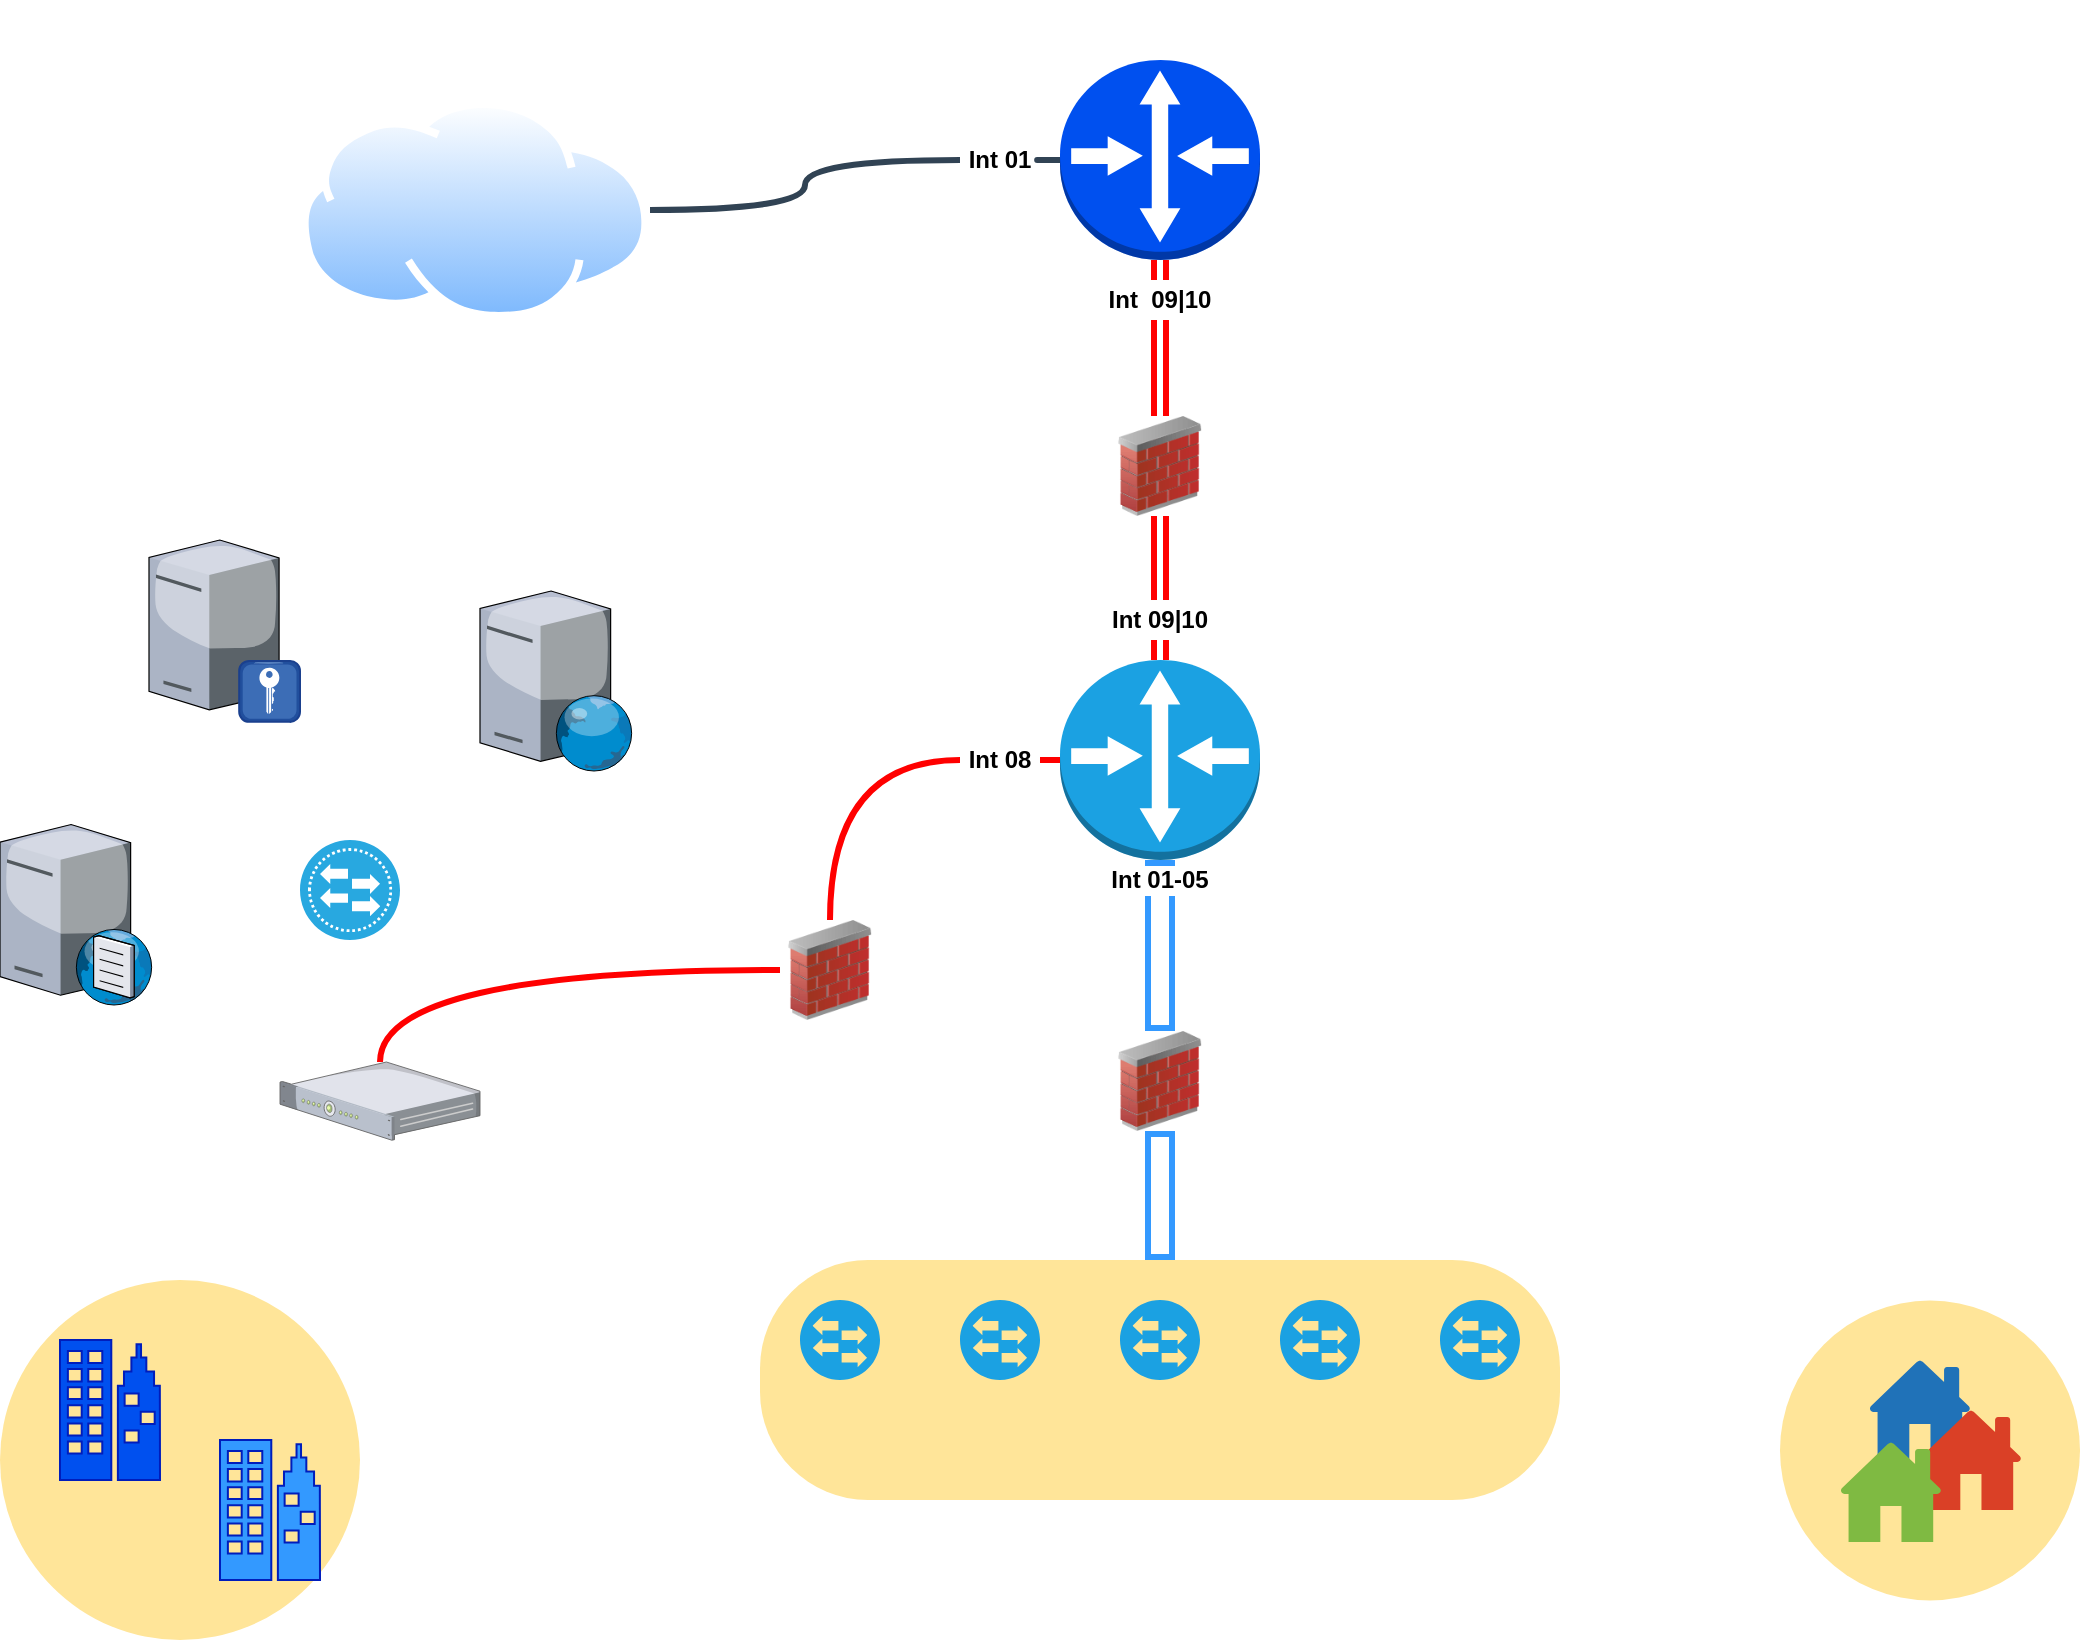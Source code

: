<mxfile version="12.1.5" type="github" pages="1"><diagram id="VNT2iLOKcSL6MWKdi-43" name="Page-1"><mxGraphModel dx="1837" dy="912" grid="1" gridSize="10" guides="1" tooltips="1" connect="1" arrows="1" fold="1" page="1" pageScale="1" pageWidth="1169" pageHeight="827" math="0" shadow="0"><root><mxCell id="0"/><mxCell id="1" parent="0"/><mxCell id="L07qHpA4tPIu6Sngrlaf-94" value="Grupos" parent="0"/><mxCell id="L07qHpA4tPIu6Sngrlaf-98" value="" style="group" vertex="1" connectable="0" parent="L07qHpA4tPIu6Sngrlaf-94"><mxGeometry x="410" y="630" width="400" height="120" as="geometry"/></mxCell><mxCell id="L07qHpA4tPIu6Sngrlaf-97" value="" style="rounded=1;whiteSpace=wrap;html=1;shadow=0;labelBackgroundColor=#ffffff;arcSize=45;fillColor=#FFE599;strokeColor=none;" vertex="1" parent="L07qHpA4tPIu6Sngrlaf-98"><mxGeometry width="400" height="120" as="geometry"/></mxCell><mxCell id="L07qHpA4tPIu6Sngrlaf-102" value="" style="ellipse;whiteSpace=wrap;html=1;aspect=fixed;shadow=0;labelBackgroundColor=#ffffff;fillColor=#FFE599;strokeColor=none;" vertex="1" parent="L07qHpA4tPIu6Sngrlaf-94"><mxGeometry x="30" y="640" width="180" height="180" as="geometry"/></mxCell><mxCell id="L07qHpA4tPIu6Sngrlaf-103" value="" style="ellipse;whiteSpace=wrap;html=1;aspect=fixed;shadow=0;labelBackgroundColor=#ffffff;fillColor=#FFE599;strokeColor=none;" vertex="1" parent="L07qHpA4tPIu6Sngrlaf-94"><mxGeometry x="920" y="650.25" width="150" height="150" as="geometry"/></mxCell><mxCell id="L07qHpA4tPIu6Sngrlaf-12" value="" style="pointerEvents=1;shadow=0;dashed=0;html=1;strokeColor=none;labelPosition=center;verticalLabelPosition=bottom;verticalAlign=top;outlineConnect=0;align=center;shape=mxgraph.office.concepts.home;fillColor=#2072B8;" vertex="1" parent="L07qHpA4tPIu6Sngrlaf-94"><mxGeometry x="964.5" y="680" width="51" height="50" as="geometry"/></mxCell><mxCell id="L07qHpA4tPIu6Sngrlaf-13" value="" style="pointerEvents=1;shadow=0;dashed=0;html=1;strokeColor=none;labelPosition=center;verticalLabelPosition=bottom;verticalAlign=top;outlineConnect=0;align=center;shape=mxgraph.office.concepts.home;fillColor=#DA4026;" vertex="1" parent="L07qHpA4tPIu6Sngrlaf-94"><mxGeometry x="990" y="705" width="51" height="50" as="geometry"/></mxCell><mxCell id="L07qHpA4tPIu6Sngrlaf-14" value="" style="pointerEvents=1;shadow=0;dashed=0;html=1;strokeColor=none;labelPosition=center;verticalLabelPosition=bottom;verticalAlign=top;outlineConnect=0;align=center;shape=mxgraph.office.concepts.home;fillColor=#7FBA42;" vertex="1" parent="L07qHpA4tPIu6Sngrlaf-94"><mxGeometry x="950" y="721" width="51" height="50" as="geometry"/></mxCell><mxCell id="L07qHpA4tPIu6Sngrlaf-20" value="Conexões" parent="0"/><mxCell id="L07qHpA4tPIu6Sngrlaf-35" style="edgeStyle=orthogonalEdgeStyle;orthogonalLoop=1;jettySize=auto;html=1;entryX=0;entryY=0.5;entryDx=0;entryDy=0;entryPerimeter=0;endArrow=none;endFill=0;strokeWidth=3;fillColor=#647687;strokeColor=#314354;curved=1;" edge="1" parent="L07qHpA4tPIu6Sngrlaf-20" source="L07qHpA4tPIu6Sngrlaf-73" target="L07qHpA4tPIu6Sngrlaf-21"><mxGeometry relative="1" as="geometry"/></mxCell><mxCell id="L07qHpA4tPIu6Sngrlaf-37" style="edgeStyle=orthogonalEdgeStyle;rounded=1;orthogonalLoop=1;jettySize=auto;html=1;exitX=0.5;exitY=1;exitDx=0;exitDy=0;exitPerimeter=0;entryX=0.5;entryY=0;entryDx=0;entryDy=0;entryPerimeter=0;endArrow=none;endFill=0;strokeColor=#FF0000;strokeWidth=3;shape=link;" edge="1" parent="L07qHpA4tPIu6Sngrlaf-20" source="L07qHpA4tPIu6Sngrlaf-85" target="L07qHpA4tPIu6Sngrlaf-33"><mxGeometry relative="1" as="geometry"/></mxCell><mxCell id="L07qHpA4tPIu6Sngrlaf-40" style="edgeStyle=orthogonalEdgeStyle;rounded=1;orthogonalLoop=1;jettySize=auto;html=1;exitX=0.5;exitY=1;exitDx=0;exitDy=0;exitPerimeter=0;entryX=0.5;entryY=0;entryDx=0;entryDy=0;entryPerimeter=0;endArrow=none;endFill=0;strokeColor=#FF0000;strokeWidth=3;shape=link;fillColor=#e51400;" edge="1" parent="L07qHpA4tPIu6Sngrlaf-20" source="L07qHpA4tPIu6Sngrlaf-76" target="L07qHpA4tPIu6Sngrlaf-39"><mxGeometry relative="1" as="geometry"><mxPoint x="610.286" y="130.429" as="sourcePoint"/><mxPoint x="610.286" y="466.143" as="targetPoint"/></mxGeometry></mxCell><mxCell id="L07qHpA4tPIu6Sngrlaf-41" style="edgeStyle=orthogonalEdgeStyle;curved=1;orthogonalLoop=1;jettySize=auto;html=1;exitX=0;exitY=0.5;exitDx=0;exitDy=0;exitPerimeter=0;endArrow=none;endFill=0;strokeColor=#FF0000;strokeWidth=3;" edge="1" parent="L07qHpA4tPIu6Sngrlaf-20" source="L07qHpA4tPIu6Sngrlaf-46" target="L07qHpA4tPIu6Sngrlaf-26"><mxGeometry relative="1" as="geometry"/></mxCell><mxCell id="L07qHpA4tPIu6Sngrlaf-48" style="edgeStyle=orthogonalEdgeStyle;curved=1;orthogonalLoop=1;jettySize=auto;html=1;exitX=0;exitY=0.5;exitDx=0;exitDy=0;exitPerimeter=0;endArrow=none;endFill=0;strokeColor=#FF0000;strokeWidth=3;" edge="1" parent="L07qHpA4tPIu6Sngrlaf-20" source="L07qHpA4tPIu6Sngrlaf-79" target="L07qHpA4tPIu6Sngrlaf-46"><mxGeometry relative="1" as="geometry"><mxPoint x="560.286" y="516.143" as="sourcePoint"/><mxPoint x="190.286" y="670.5" as="targetPoint"/></mxGeometry></mxCell><mxCell id="L07qHpA4tPIu6Sngrlaf-52" style="orthogonalLoop=1;jettySize=auto;html=1;exitX=0.5;exitY=1;exitDx=0;exitDy=0;exitPerimeter=0;entryX=0.5;entryY=0;entryDx=0;entryDy=0;entryPerimeter=0;endArrow=none;endFill=0;strokeColor=#3399FF;strokeWidth=3;rounded=0;startArrow=none;startFill=0;shape=flexArrow;" edge="1" parent="L07qHpA4tPIu6Sngrlaf-20" source="L07qHpA4tPIu6Sngrlaf-33" target="L07qHpA4tPIu6Sngrlaf-51"><mxGeometry relative="1" as="geometry"><mxPoint x="610" y="510" as="sourcePoint"/><mxPoint x="610" y="645" as="targetPoint"/></mxGeometry></mxCell><mxCell id="L07qHpA4tPIu6Sngrlaf-73" value="&lt;b&gt;Int 01&lt;/b&gt;" style="text;html=1;strokeColor=none;fillColor=none;align=center;verticalAlign=middle;whiteSpace=wrap;rounded=0;shadow=0;labelBackgroundColor=#ffffff;" vertex="1" parent="L07qHpA4tPIu6Sngrlaf-20"><mxGeometry x="510" y="70" width="40" height="20" as="geometry"/></mxCell><mxCell id="L07qHpA4tPIu6Sngrlaf-74" style="edgeStyle=orthogonalEdgeStyle;orthogonalLoop=1;jettySize=auto;html=1;entryX=0;entryY=0.5;entryDx=0;entryDy=0;entryPerimeter=0;endArrow=none;endFill=0;strokeWidth=3;fillColor=#647687;strokeColor=#314354;curved=1;" edge="1" parent="L07qHpA4tPIu6Sngrlaf-20" source="L07qHpA4tPIu6Sngrlaf-31" target="L07qHpA4tPIu6Sngrlaf-73"><mxGeometry relative="1" as="geometry"><mxPoint x="354.999" y="104.714" as="sourcePoint"/><mxPoint x="560.286" y="80.429" as="targetPoint"/></mxGeometry></mxCell><mxCell id="L07qHpA4tPIu6Sngrlaf-76" value="&lt;b&gt;Int&amp;nbsp; 09|10&lt;/b&gt;" style="text;html=1;strokeColor=none;fillColor=none;align=center;verticalAlign=middle;whiteSpace=wrap;rounded=0;shadow=0;labelBackgroundColor=#ffffff;" vertex="1" parent="L07qHpA4tPIu6Sngrlaf-20"><mxGeometry x="580" y="140" width="60" height="20" as="geometry"/></mxCell><mxCell id="L07qHpA4tPIu6Sngrlaf-78" style="edgeStyle=orthogonalEdgeStyle;rounded=1;orthogonalLoop=1;jettySize=auto;html=1;exitX=0.5;exitY=1;exitDx=0;exitDy=0;exitPerimeter=0;entryX=0.5;entryY=0;entryDx=0;entryDy=0;entryPerimeter=0;endArrow=none;endFill=0;strokeColor=#FF0000;strokeWidth=3;shape=link;fillColor=#e51400;" edge="1" parent="L07qHpA4tPIu6Sngrlaf-20" source="L07qHpA4tPIu6Sngrlaf-21" target="L07qHpA4tPIu6Sngrlaf-76"><mxGeometry relative="1" as="geometry"><mxPoint x="610.345" y="129.897" as="sourcePoint"/><mxPoint x="610.345" y="207.828" as="targetPoint"/></mxGeometry></mxCell><mxCell id="L07qHpA4tPIu6Sngrlaf-79" value="&lt;b&gt;Int 08&lt;/b&gt;" style="text;html=1;strokeColor=none;fillColor=none;align=center;verticalAlign=middle;whiteSpace=wrap;rounded=0;shadow=0;labelBackgroundColor=#ffffff;" vertex="1" parent="L07qHpA4tPIu6Sngrlaf-20"><mxGeometry x="510" y="370" width="40" height="20" as="geometry"/></mxCell><mxCell id="L07qHpA4tPIu6Sngrlaf-80" style="orthogonalLoop=1;jettySize=auto;html=1;exitX=0;exitY=0.5;exitDx=0;exitDy=0;exitPerimeter=0;endArrow=none;endFill=0;strokeColor=#FF0000;strokeWidth=3;" edge="1" parent="L07qHpA4tPIu6Sngrlaf-20" source="L07qHpA4tPIu6Sngrlaf-33" target="L07qHpA4tPIu6Sngrlaf-79"><mxGeometry relative="1" as="geometry"><mxPoint x="560" y="385.759" as="sourcePoint"/><mxPoint x="444.828" y="460.0" as="targetPoint"/></mxGeometry></mxCell><mxCell id="L07qHpA4tPIu6Sngrlaf-85" value="&lt;b&gt;Int&amp;nbsp;09|10&lt;br&gt;&lt;/b&gt;" style="text;html=1;strokeColor=none;fillColor=none;align=center;verticalAlign=middle;whiteSpace=wrap;rounded=0;shadow=0;labelBackgroundColor=#ffffff;" vertex="1" parent="L07qHpA4tPIu6Sngrlaf-20"><mxGeometry x="590" y="300" width="40" height="20" as="geometry"/></mxCell><mxCell id="L07qHpA4tPIu6Sngrlaf-87" style="edgeStyle=orthogonalEdgeStyle;rounded=1;orthogonalLoop=1;jettySize=auto;html=1;exitX=0.5;exitY=1;exitDx=0;exitDy=0;exitPerimeter=0;entryX=0.5;entryY=0;entryDx=0;entryDy=0;entryPerimeter=0;endArrow=none;endFill=0;strokeColor=#FF0000;strokeWidth=3;shape=link;" edge="1" parent="L07qHpA4tPIu6Sngrlaf-20" source="L07qHpA4tPIu6Sngrlaf-39" target="L07qHpA4tPIu6Sngrlaf-85"><mxGeometry relative="1" as="geometry"><mxPoint x="610.345" y="258.172" as="sourcePoint"/><mxPoint x="610.345" y="329.897" as="targetPoint"/></mxGeometry></mxCell><mxCell id="L07qHpA4tPIu6Sngrlaf-88" value="&lt;b&gt;Int 01-05&lt;br&gt;&lt;/b&gt;" style="text;html=1;strokeColor=none;fillColor=none;align=center;verticalAlign=middle;whiteSpace=wrap;rounded=0;shadow=0;labelBackgroundColor=#ffffff;" vertex="1" parent="L07qHpA4tPIu6Sngrlaf-20"><mxGeometry x="580" y="430" width="60" height="20" as="geometry"/></mxCell><mxCell id="L07qHpA4tPIu6Sngrlaf-100" style="edgeStyle=none;shape=flexArrow;rounded=0;orthogonalLoop=1;jettySize=auto;html=1;exitX=0.5;exitY=0;exitDx=0;exitDy=0;startArrow=none;startFill=0;endArrow=none;endFill=0;strokeColor=#3399FF;strokeWidth=3;" edge="1" parent="L07qHpA4tPIu6Sngrlaf-20" source="L07qHpA4tPIu6Sngrlaf-97" target="L07qHpA4tPIu6Sngrlaf-51"><mxGeometry relative="1" as="geometry"/></mxCell><mxCell id="L07qHpA4tPIu6Sngrlaf-2" value="Equipamentos" parent="0"/><mxCell id="L07qHpA4tPIu6Sngrlaf-8" value="" style="verticalLabelPosition=bottom;aspect=fixed;html=1;verticalAlign=top;strokeColor=none;align=center;outlineConnect=0;shape=mxgraph.citrix.dns_server;" vertex="1" parent="L07qHpA4tPIu6Sngrlaf-2"><mxGeometry x="30" y="410" width="76.5" height="92.5" as="geometry"/></mxCell><mxCell id="L07qHpA4tPIu6Sngrlaf-10" value="" style="verticalLabelPosition=bottom;aspect=fixed;html=1;verticalAlign=top;strokeColor=none;align=center;outlineConnect=0;shape=mxgraph.citrix.web_server;" vertex="1" parent="L07qHpA4tPIu6Sngrlaf-2"><mxGeometry x="270" y="295.5" width="76.5" height="90" as="geometry"/></mxCell><mxCell id="L07qHpA4tPIu6Sngrlaf-19" value="" style="verticalLabelPosition=bottom;html=1;verticalAlign=top;align=center;strokeColor=#001DBC;fillColor=#3399FF;shape=mxgraph.azure.enterprise;pointerEvents=1;shadow=0;labelBackgroundColor=none;fontColor=#ffffff;" vertex="1" parent="L07qHpA4tPIu6Sngrlaf-2"><mxGeometry x="140" y="720" width="50" height="70" as="geometry"/></mxCell><object label="" placeholders="1" ROTEADOR="Mikrotik CCR1036" id="L07qHpA4tPIu6Sngrlaf-21"><mxCell style="outlineConnect=0;dashed=0;verticalLabelPosition=bottom;verticalAlign=top;align=center;html=1;shape=mxgraph.aws3.router;fillColor=#0050ef;strokeColor=#001DBC;fontColor=#ffffff;labelBorderColor=none;labelBackgroundColor=none;shadow=0;noLabel=0;" vertex="1" parent="L07qHpA4tPIu6Sngrlaf-2"><mxGeometry x="560" y="30" width="100" height="100" as="geometry"/></mxCell></object><mxCell id="L07qHpA4tPIu6Sngrlaf-24" value="" style="verticalLabelPosition=bottom;aspect=fixed;html=1;verticalAlign=top;strokeColor=none;align=center;outlineConnect=0;shape=mxgraph.citrix.radius_server;" vertex="1" parent="L07qHpA4tPIu6Sngrlaf-2"><mxGeometry x="104.5" y="270" width="75.5" height="91" as="geometry"/></mxCell><mxCell id="L07qHpA4tPIu6Sngrlaf-26" value="" style="verticalLabelPosition=bottom;aspect=fixed;html=1;verticalAlign=top;strokeColor=none;align=center;outlineConnect=0;shape=mxgraph.citrix.1u_2u_server;" vertex="1" parent="L07qHpA4tPIu6Sngrlaf-2"><mxGeometry x="170" y="531" width="100" height="39.1" as="geometry"/></mxCell><object label="" placeholders="1" ROTEADOR="Mikrotik CCR1036" id="L07qHpA4tPIu6Sngrlaf-33"><mxCell style="outlineConnect=0;dashed=0;verticalLabelPosition=bottom;verticalAlign=top;align=center;html=1;shape=mxgraph.aws3.router;fillColor=#1ba1e2;strokeColor=#006EAF;fontColor=#ffffff;labelBorderColor=none;labelBackgroundColor=none;shadow=0;noLabel=0;" vertex="1" parent="L07qHpA4tPIu6Sngrlaf-2"><mxGeometry x="560" y="330" width="100" height="100" as="geometry"/></mxCell></object><mxCell id="L07qHpA4tPIu6Sngrlaf-36" value="" style="group" vertex="1" connectable="0" parent="L07qHpA4tPIu6Sngrlaf-2"><mxGeometry x="180" width="220" height="160" as="geometry"/></mxCell><mxCell id="L07qHpA4tPIu6Sngrlaf-31" value="" style="aspect=fixed;perimeter=ellipsePerimeter;html=1;align=center;shadow=0;dashed=0;spacingTop=3;image;image=img/lib/active_directory/internet_cloud.svg;" vertex="1" parent="L07qHpA4tPIu6Sngrlaf-36"><mxGeometry y="50" width="175" height="110" as="geometry"/></mxCell><mxCell id="L07qHpA4tPIu6Sngrlaf-32" value="" style="shape=image;imageAspect=0;aspect=fixed;verticalLabelPosition=bottom;verticalAlign=top;image=https://youcast.tv.br/wp-content/uploads/2018/04/itsBrasil-01.png;" vertex="1" parent="L07qHpA4tPIu6Sngrlaf-36"><mxGeometry x="60" width="160" height="160" as="geometry"/></mxCell><mxCell id="L07qHpA4tPIu6Sngrlaf-42" value="" style="verticalLabelPosition=bottom;html=1;fillColor=#28A8E0;verticalAlign=top;points=[[0.145,0.145,0],[0.856,0.145,0],[0.855,0.855,0],[0.145,0.855,0],[0.5,0,0], [1,0.5,0], [0.5,1,0],[0,0.5,0]];pointerEvents=1;align=center;shape=mxgraph.cisco_safe.capability.virtual_l2_switching;shadow=0;labelBackgroundColor=#ffffff;" vertex="1" parent="L07qHpA4tPIu6Sngrlaf-2"><mxGeometry x="180" y="420" width="50" height="50" as="geometry"/></mxCell><mxCell id="L07qHpA4tPIu6Sngrlaf-46" value="" style="image;html=1;labelBackgroundColor=#ffffff;image=img/lib/clip_art/networking/Firewall_02_128x128.png;shadow=0;" vertex="1" parent="L07qHpA4tPIu6Sngrlaf-2"><mxGeometry x="420" y="460" width="50" height="50" as="geometry"/></mxCell><mxCell id="L07qHpA4tPIu6Sngrlaf-51" value="" style="image;html=1;labelBackgroundColor=#ffffff;image=img/lib/clip_art/networking/Firewall_02_128x128.png;shadow=0;" vertex="1" parent="L07qHpA4tPIu6Sngrlaf-2"><mxGeometry x="585" y="515.5" width="50" height="50" as="geometry"/></mxCell><mxCell id="L07qHpA4tPIu6Sngrlaf-39" value="" style="image;html=1;labelBackgroundColor=#ffffff;image=img/lib/clip_art/networking/Firewall_02_128x128.png;shadow=0;" vertex="1" parent="L07qHpA4tPIu6Sngrlaf-2"><mxGeometry x="580" y="208" width="60" height="50" as="geometry"/></mxCell><mxCell id="L07qHpA4tPIu6Sngrlaf-101" value="" style="verticalLabelPosition=bottom;html=1;verticalAlign=top;align=center;strokeColor=#001DBC;fillColor=#0050ef;shape=mxgraph.azure.enterprise;pointerEvents=1;shadow=0;labelBackgroundColor=none;fontColor=#ffffff;" vertex="1" parent="L07qHpA4tPIu6Sngrlaf-2"><mxGeometry x="60" y="670" width="50" height="70" as="geometry"/></mxCell><mxCell id="L07qHpA4tPIu6Sngrlaf-22" value="" style="verticalLabelPosition=bottom;html=1;fillColor=#1ba1e2;verticalAlign=top;points=[[0.145,0.145,0],[0.856,0.145,0],[0.855,0.855,0],[0.145,0.855,0],[0.5,0,0], [1,0.5,0], [0.5,1,0],[0,0.5,0]];pointerEvents=1;align=center;shape=mxgraph.cisco_safe.capability.l2_switching;strokeColor=#006EAF;fontColor=#ffffff;flipH=0;" vertex="1" parent="L07qHpA4tPIu6Sngrlaf-2"><mxGeometry x="430" y="650" width="40" height="40" as="geometry"/></mxCell><mxCell id="L07qHpA4tPIu6Sngrlaf-90" value="" style="verticalLabelPosition=bottom;html=1;fillColor=#1ba1e2;verticalAlign=top;points=[[0.145,0.145,0],[0.856,0.145,0],[0.855,0.855,0],[0.145,0.855,0],[0.5,0,0], [1,0.5,0], [0.5,1,0],[0,0.5,0]];pointerEvents=1;align=center;shape=mxgraph.cisco_safe.capability.l2_switching;strokeColor=#006EAF;fontColor=#ffffff;flipH=0;" vertex="1" parent="L07qHpA4tPIu6Sngrlaf-2"><mxGeometry x="510" y="650" width="40" height="40" as="geometry"/></mxCell><mxCell id="L07qHpA4tPIu6Sngrlaf-91" value="" style="verticalLabelPosition=bottom;html=1;fillColor=#1ba1e2;verticalAlign=top;points=[[0.145,0.145,0],[0.856,0.145,0],[0.855,0.855,0],[0.145,0.855,0],[0.5,0,0], [1,0.5,0], [0.5,1,0],[0,0.5,0]];pointerEvents=1;align=center;shape=mxgraph.cisco_safe.capability.l2_switching;strokeColor=#006EAF;fontColor=#ffffff;flipH=0;" vertex="1" parent="L07qHpA4tPIu6Sngrlaf-2"><mxGeometry x="590" y="650" width="40" height="40" as="geometry"/></mxCell><mxCell id="L07qHpA4tPIu6Sngrlaf-92" value="" style="verticalLabelPosition=bottom;html=1;fillColor=#1ba1e2;verticalAlign=top;points=[[0.145,0.145,0],[0.856,0.145,0],[0.855,0.855,0],[0.145,0.855,0],[0.5,0,0], [1,0.5,0], [0.5,1,0],[0,0.5,0]];pointerEvents=1;align=center;shape=mxgraph.cisco_safe.capability.l2_switching;strokeColor=#006EAF;fontColor=#ffffff;flipH=0;" vertex="1" parent="L07qHpA4tPIu6Sngrlaf-2"><mxGeometry x="670" y="650" width="40" height="40" as="geometry"/></mxCell><mxCell id="L07qHpA4tPIu6Sngrlaf-93" value="" style="verticalLabelPosition=bottom;html=1;fillColor=#1ba1e2;verticalAlign=top;points=[[0.145,0.145,0],[0.856,0.145,0],[0.855,0.855,0],[0.145,0.855,0],[0.5,0,0], [1,0.5,0], [0.5,1,0],[0,0.5,0]];pointerEvents=1;align=center;shape=mxgraph.cisco_safe.capability.l2_switching;strokeColor=#006EAF;fontColor=#ffffff;flipH=0;" vertex="1" parent="L07qHpA4tPIu6Sngrlaf-2"><mxGeometry x="750" y="650" width="40" height="40" as="geometry"/></mxCell><mxCell id="L07qHpA4tPIu6Sngrlaf-72" value="Portas" parent="0"/></root></mxGraphModel></diagram></mxfile>